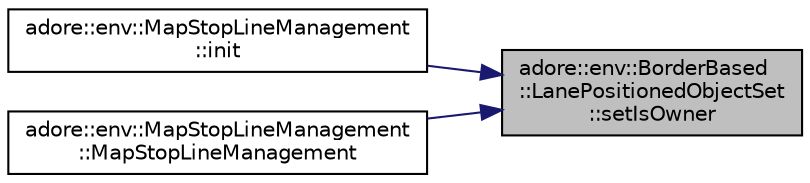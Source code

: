 digraph "adore::env::BorderBased::LanePositionedObjectSet::setIsOwner"
{
 // LATEX_PDF_SIZE
  edge [fontname="Helvetica",fontsize="10",labelfontname="Helvetica",labelfontsize="10"];
  node [fontname="Helvetica",fontsize="10",shape=record];
  rankdir="RL";
  Node1 [label="adore::env::BorderBased\l::LanePositionedObjectSet\l::setIsOwner",height=0.2,width=0.4,color="black", fillcolor="grey75", style="filled", fontcolor="black",tooltip="Set the owner flag."];
  Node1 -> Node2 [dir="back",color="midnightblue",fontsize="10",style="solid",fontname="Helvetica"];
  Node2 [label="adore::env::MapStopLineManagement\l::init",height=0.2,width=0.4,color="black", fillcolor="white", style="filled",URL="$classadore_1_1env_1_1MapStopLineManagement.html#a616d4b2df2e12ba63ac2bb22f9fc11db",tooltip="initialization routine"];
  Node1 -> Node3 [dir="back",color="midnightblue",fontsize="10",style="solid",fontname="Helvetica"];
  Node3 [label="adore::env::MapStopLineManagement\l::MapStopLineManagement",height=0.2,width=0.4,color="black", fillcolor="white", style="filled",URL="$classadore_1_1env_1_1MapStopLineManagement.html#a51a888c84c739e7a6a6d4ad69b7eb287",tooltip="Construct a new Map Stop Line Management object."];
}
